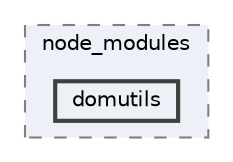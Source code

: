 digraph "pkiclassroomrescheduler/src/main/frontend/node_modules/domutils"
{
 // LATEX_PDF_SIZE
  bgcolor="transparent";
  edge [fontname=Helvetica,fontsize=10,labelfontname=Helvetica,labelfontsize=10];
  node [fontname=Helvetica,fontsize=10,shape=box,height=0.2,width=0.4];
  compound=true
  subgraph clusterdir_72953eda66ccb3a2722c28e1c3e6c23b {
    graph [ bgcolor="#edf0f7", pencolor="grey50", label="node_modules", fontname=Helvetica,fontsize=10 style="filled,dashed", URL="dir_72953eda66ccb3a2722c28e1c3e6c23b.html",tooltip=""]
  dir_1ce662a4e055f3a5a0e659cd84a363c2 [label="domutils", fillcolor="#edf0f7", color="grey25", style="filled,bold", URL="dir_1ce662a4e055f3a5a0e659cd84a363c2.html",tooltip=""];
  }
}
